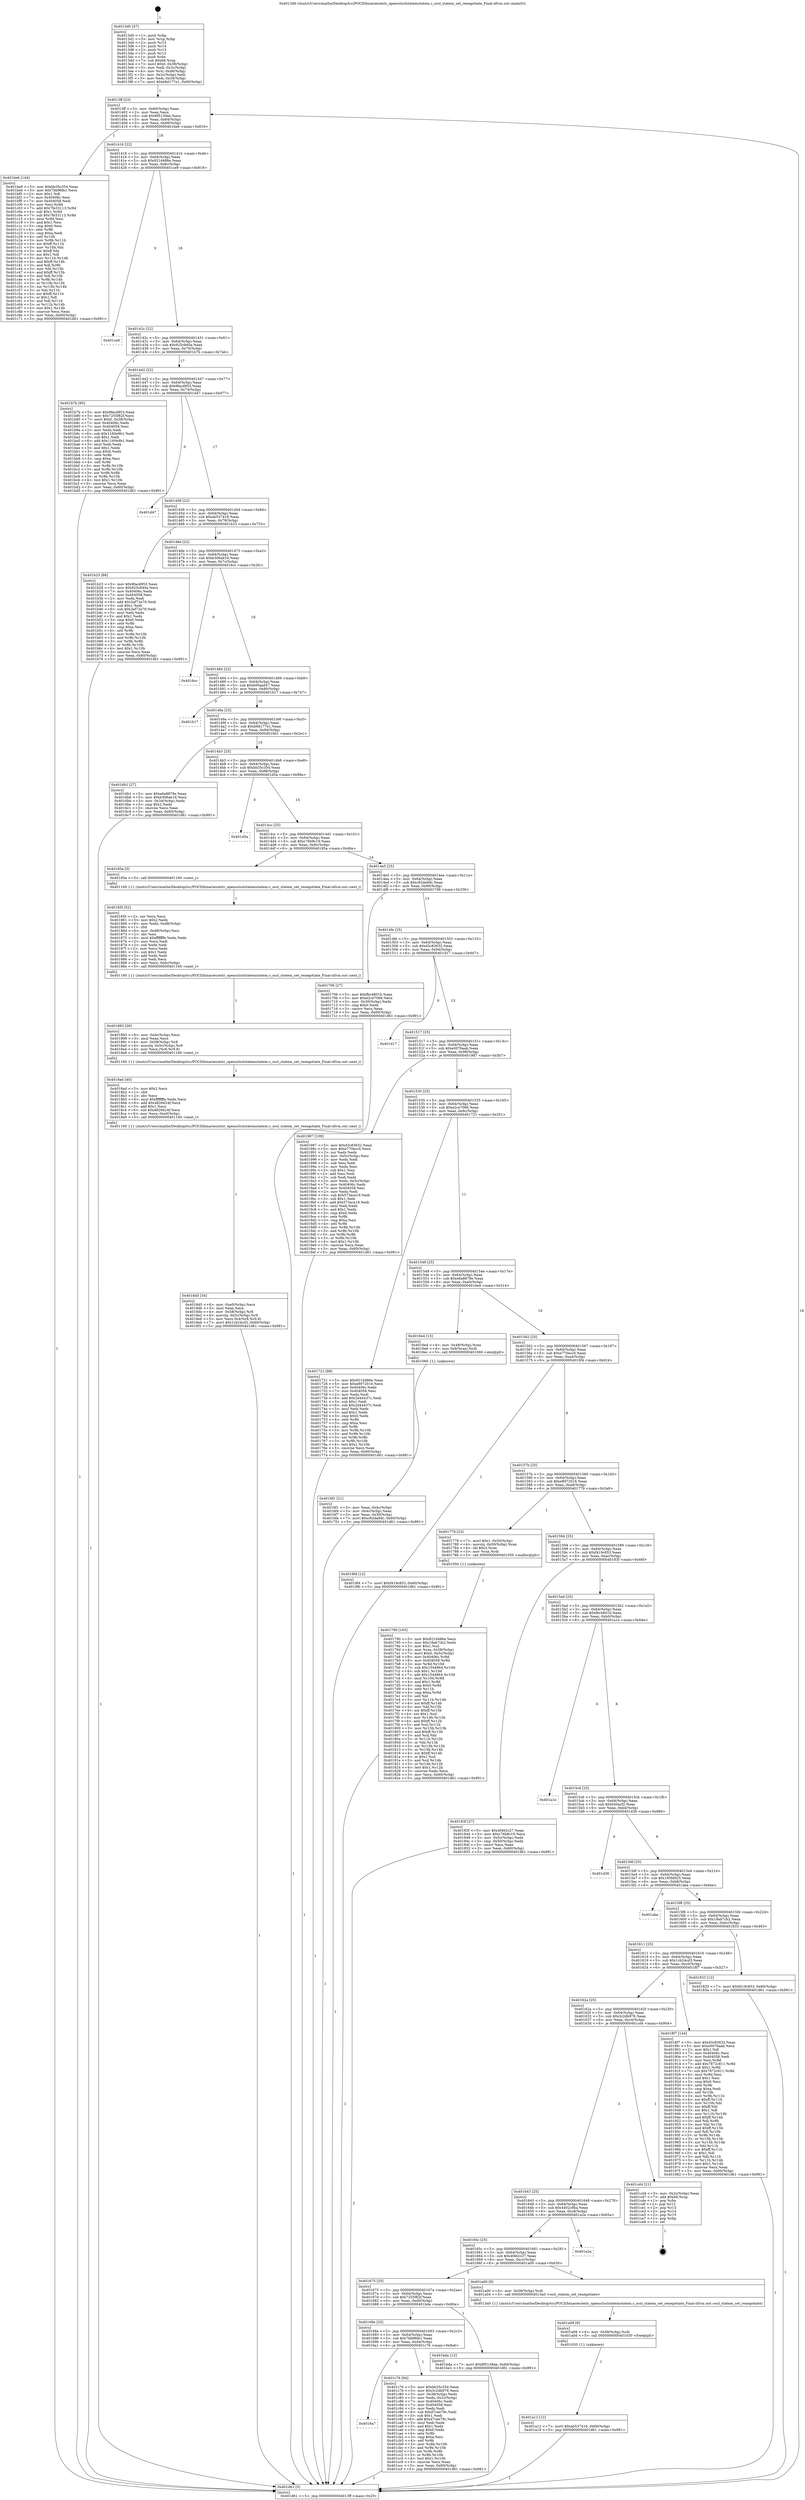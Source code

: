 digraph "0x4013d0" {
  label = "0x4013d0 (/mnt/c/Users/mathe/Desktop/tcc/POCII/binaries/extr_opensslsslstatemstatem.c_ossl_statem_set_renegotiate_Final-ollvm.out::main(0))"
  labelloc = "t"
  node[shape=record]

  Entry [label="",width=0.3,height=0.3,shape=circle,fillcolor=black,style=filled]
  "0x4013ff" [label="{
     0x4013ff [23]\l
     | [instrs]\l
     &nbsp;&nbsp;0x4013ff \<+3\>: mov -0x60(%rbp),%eax\l
     &nbsp;&nbsp;0x401402 \<+2\>: mov %eax,%ecx\l
     &nbsp;&nbsp;0x401404 \<+6\>: sub $0x8f5139ab,%ecx\l
     &nbsp;&nbsp;0x40140a \<+3\>: mov %eax,-0x64(%rbp)\l
     &nbsp;&nbsp;0x40140d \<+3\>: mov %ecx,-0x68(%rbp)\l
     &nbsp;&nbsp;0x401410 \<+6\>: je 0000000000401be6 \<main+0x816\>\l
  }"]
  "0x401be6" [label="{
     0x401be6 [144]\l
     | [instrs]\l
     &nbsp;&nbsp;0x401be6 \<+5\>: mov $0xbb35c354,%eax\l
     &nbsp;&nbsp;0x401beb \<+5\>: mov $0x7bb96fe1,%ecx\l
     &nbsp;&nbsp;0x401bf0 \<+2\>: mov $0x1,%dl\l
     &nbsp;&nbsp;0x401bf2 \<+7\>: mov 0x40406c,%esi\l
     &nbsp;&nbsp;0x401bf9 \<+7\>: mov 0x404058,%edi\l
     &nbsp;&nbsp;0x401c00 \<+3\>: mov %esi,%r8d\l
     &nbsp;&nbsp;0x401c03 \<+7\>: add $0x7fe33113,%r8d\l
     &nbsp;&nbsp;0x401c0a \<+4\>: sub $0x1,%r8d\l
     &nbsp;&nbsp;0x401c0e \<+7\>: sub $0x7fe33113,%r8d\l
     &nbsp;&nbsp;0x401c15 \<+4\>: imul %r8d,%esi\l
     &nbsp;&nbsp;0x401c19 \<+3\>: and $0x1,%esi\l
     &nbsp;&nbsp;0x401c1c \<+3\>: cmp $0x0,%esi\l
     &nbsp;&nbsp;0x401c1f \<+4\>: sete %r9b\l
     &nbsp;&nbsp;0x401c23 \<+3\>: cmp $0xa,%edi\l
     &nbsp;&nbsp;0x401c26 \<+4\>: setl %r10b\l
     &nbsp;&nbsp;0x401c2a \<+3\>: mov %r9b,%r11b\l
     &nbsp;&nbsp;0x401c2d \<+4\>: xor $0xff,%r11b\l
     &nbsp;&nbsp;0x401c31 \<+3\>: mov %r10b,%bl\l
     &nbsp;&nbsp;0x401c34 \<+3\>: xor $0xff,%bl\l
     &nbsp;&nbsp;0x401c37 \<+3\>: xor $0x1,%dl\l
     &nbsp;&nbsp;0x401c3a \<+3\>: mov %r11b,%r14b\l
     &nbsp;&nbsp;0x401c3d \<+4\>: and $0xff,%r14b\l
     &nbsp;&nbsp;0x401c41 \<+3\>: and %dl,%r9b\l
     &nbsp;&nbsp;0x401c44 \<+3\>: mov %bl,%r15b\l
     &nbsp;&nbsp;0x401c47 \<+4\>: and $0xff,%r15b\l
     &nbsp;&nbsp;0x401c4b \<+3\>: and %dl,%r10b\l
     &nbsp;&nbsp;0x401c4e \<+3\>: or %r9b,%r14b\l
     &nbsp;&nbsp;0x401c51 \<+3\>: or %r10b,%r15b\l
     &nbsp;&nbsp;0x401c54 \<+3\>: xor %r15b,%r14b\l
     &nbsp;&nbsp;0x401c57 \<+3\>: or %bl,%r11b\l
     &nbsp;&nbsp;0x401c5a \<+4\>: xor $0xff,%r11b\l
     &nbsp;&nbsp;0x401c5e \<+3\>: or $0x1,%dl\l
     &nbsp;&nbsp;0x401c61 \<+3\>: and %dl,%r11b\l
     &nbsp;&nbsp;0x401c64 \<+3\>: or %r11b,%r14b\l
     &nbsp;&nbsp;0x401c67 \<+4\>: test $0x1,%r14b\l
     &nbsp;&nbsp;0x401c6b \<+3\>: cmovne %ecx,%eax\l
     &nbsp;&nbsp;0x401c6e \<+3\>: mov %eax,-0x60(%rbp)\l
     &nbsp;&nbsp;0x401c71 \<+5\>: jmp 0000000000401d61 \<main+0x991\>\l
  }"]
  "0x401416" [label="{
     0x401416 [22]\l
     | [instrs]\l
     &nbsp;&nbsp;0x401416 \<+5\>: jmp 000000000040141b \<main+0x4b\>\l
     &nbsp;&nbsp;0x40141b \<+3\>: mov -0x64(%rbp),%eax\l
     &nbsp;&nbsp;0x40141e \<+5\>: sub $0x921d486e,%eax\l
     &nbsp;&nbsp;0x401423 \<+3\>: mov %eax,-0x6c(%rbp)\l
     &nbsp;&nbsp;0x401426 \<+6\>: je 0000000000401ce9 \<main+0x919\>\l
  }"]
  Exit [label="",width=0.3,height=0.3,shape=circle,fillcolor=black,style=filled,peripheries=2]
  "0x401ce9" [label="{
     0x401ce9\l
  }", style=dashed]
  "0x40142c" [label="{
     0x40142c [22]\l
     | [instrs]\l
     &nbsp;&nbsp;0x40142c \<+5\>: jmp 0000000000401431 \<main+0x61\>\l
     &nbsp;&nbsp;0x401431 \<+3\>: mov -0x64(%rbp),%eax\l
     &nbsp;&nbsp;0x401434 \<+5\>: sub $0x925c940a,%eax\l
     &nbsp;&nbsp;0x401439 \<+3\>: mov %eax,-0x70(%rbp)\l
     &nbsp;&nbsp;0x40143c \<+6\>: je 0000000000401b7b \<main+0x7ab\>\l
  }"]
  "0x4016a7" [label="{
     0x4016a7\l
  }", style=dashed]
  "0x401b7b" [label="{
     0x401b7b [95]\l
     | [instrs]\l
     &nbsp;&nbsp;0x401b7b \<+5\>: mov $0x9facd953,%eax\l
     &nbsp;&nbsp;0x401b80 \<+5\>: mov $0x7255f82f,%ecx\l
     &nbsp;&nbsp;0x401b85 \<+7\>: movl $0x0,-0x38(%rbp)\l
     &nbsp;&nbsp;0x401b8c \<+7\>: mov 0x40406c,%edx\l
     &nbsp;&nbsp;0x401b93 \<+7\>: mov 0x404058,%esi\l
     &nbsp;&nbsp;0x401b9a \<+2\>: mov %edx,%edi\l
     &nbsp;&nbsp;0x401b9c \<+6\>: sub $0x1160e9b1,%edi\l
     &nbsp;&nbsp;0x401ba2 \<+3\>: sub $0x1,%edi\l
     &nbsp;&nbsp;0x401ba5 \<+6\>: add $0x1160e9b1,%edi\l
     &nbsp;&nbsp;0x401bab \<+3\>: imul %edi,%edx\l
     &nbsp;&nbsp;0x401bae \<+3\>: and $0x1,%edx\l
     &nbsp;&nbsp;0x401bb1 \<+3\>: cmp $0x0,%edx\l
     &nbsp;&nbsp;0x401bb4 \<+4\>: sete %r8b\l
     &nbsp;&nbsp;0x401bb8 \<+3\>: cmp $0xa,%esi\l
     &nbsp;&nbsp;0x401bbb \<+4\>: setl %r9b\l
     &nbsp;&nbsp;0x401bbf \<+3\>: mov %r8b,%r10b\l
     &nbsp;&nbsp;0x401bc2 \<+3\>: and %r9b,%r10b\l
     &nbsp;&nbsp;0x401bc5 \<+3\>: xor %r9b,%r8b\l
     &nbsp;&nbsp;0x401bc8 \<+3\>: or %r8b,%r10b\l
     &nbsp;&nbsp;0x401bcb \<+4\>: test $0x1,%r10b\l
     &nbsp;&nbsp;0x401bcf \<+3\>: cmovne %ecx,%eax\l
     &nbsp;&nbsp;0x401bd2 \<+3\>: mov %eax,-0x60(%rbp)\l
     &nbsp;&nbsp;0x401bd5 \<+5\>: jmp 0000000000401d61 \<main+0x991\>\l
  }"]
  "0x401442" [label="{
     0x401442 [22]\l
     | [instrs]\l
     &nbsp;&nbsp;0x401442 \<+5\>: jmp 0000000000401447 \<main+0x77\>\l
     &nbsp;&nbsp;0x401447 \<+3\>: mov -0x64(%rbp),%eax\l
     &nbsp;&nbsp;0x40144a \<+5\>: sub $0x9facd953,%eax\l
     &nbsp;&nbsp;0x40144f \<+3\>: mov %eax,-0x74(%rbp)\l
     &nbsp;&nbsp;0x401452 \<+6\>: je 0000000000401d47 \<main+0x977\>\l
  }"]
  "0x401c76" [label="{
     0x401c76 [94]\l
     | [instrs]\l
     &nbsp;&nbsp;0x401c76 \<+5\>: mov $0xbb35c354,%eax\l
     &nbsp;&nbsp;0x401c7b \<+5\>: mov $0x3c2db976,%ecx\l
     &nbsp;&nbsp;0x401c80 \<+3\>: mov -0x38(%rbp),%edx\l
     &nbsp;&nbsp;0x401c83 \<+3\>: mov %edx,-0x2c(%rbp)\l
     &nbsp;&nbsp;0x401c86 \<+7\>: mov 0x40406c,%edx\l
     &nbsp;&nbsp;0x401c8d \<+7\>: mov 0x404058,%esi\l
     &nbsp;&nbsp;0x401c94 \<+2\>: mov %edx,%edi\l
     &nbsp;&nbsp;0x401c96 \<+6\>: sub $0xd7cee79c,%edi\l
     &nbsp;&nbsp;0x401c9c \<+3\>: sub $0x1,%edi\l
     &nbsp;&nbsp;0x401c9f \<+6\>: add $0xd7cee79c,%edi\l
     &nbsp;&nbsp;0x401ca5 \<+3\>: imul %edi,%edx\l
     &nbsp;&nbsp;0x401ca8 \<+3\>: and $0x1,%edx\l
     &nbsp;&nbsp;0x401cab \<+3\>: cmp $0x0,%edx\l
     &nbsp;&nbsp;0x401cae \<+4\>: sete %r8b\l
     &nbsp;&nbsp;0x401cb2 \<+3\>: cmp $0xa,%esi\l
     &nbsp;&nbsp;0x401cb5 \<+4\>: setl %r9b\l
     &nbsp;&nbsp;0x401cb9 \<+3\>: mov %r8b,%r10b\l
     &nbsp;&nbsp;0x401cbc \<+3\>: and %r9b,%r10b\l
     &nbsp;&nbsp;0x401cbf \<+3\>: xor %r9b,%r8b\l
     &nbsp;&nbsp;0x401cc2 \<+3\>: or %r8b,%r10b\l
     &nbsp;&nbsp;0x401cc5 \<+4\>: test $0x1,%r10b\l
     &nbsp;&nbsp;0x401cc9 \<+3\>: cmovne %ecx,%eax\l
     &nbsp;&nbsp;0x401ccc \<+3\>: mov %eax,-0x60(%rbp)\l
     &nbsp;&nbsp;0x401ccf \<+5\>: jmp 0000000000401d61 \<main+0x991\>\l
  }"]
  "0x401d47" [label="{
     0x401d47\l
  }", style=dashed]
  "0x401458" [label="{
     0x401458 [22]\l
     | [instrs]\l
     &nbsp;&nbsp;0x401458 \<+5\>: jmp 000000000040145d \<main+0x8d\>\l
     &nbsp;&nbsp;0x40145d \<+3\>: mov -0x64(%rbp),%eax\l
     &nbsp;&nbsp;0x401460 \<+5\>: sub $0xab537416,%eax\l
     &nbsp;&nbsp;0x401465 \<+3\>: mov %eax,-0x78(%rbp)\l
     &nbsp;&nbsp;0x401468 \<+6\>: je 0000000000401b23 \<main+0x753\>\l
  }"]
  "0x40168e" [label="{
     0x40168e [25]\l
     | [instrs]\l
     &nbsp;&nbsp;0x40168e \<+5\>: jmp 0000000000401693 \<main+0x2c3\>\l
     &nbsp;&nbsp;0x401693 \<+3\>: mov -0x64(%rbp),%eax\l
     &nbsp;&nbsp;0x401696 \<+5\>: sub $0x7bb96fe1,%eax\l
     &nbsp;&nbsp;0x40169b \<+6\>: mov %eax,-0xd4(%rbp)\l
     &nbsp;&nbsp;0x4016a1 \<+6\>: je 0000000000401c76 \<main+0x8a6\>\l
  }"]
  "0x401b23" [label="{
     0x401b23 [88]\l
     | [instrs]\l
     &nbsp;&nbsp;0x401b23 \<+5\>: mov $0x9facd953,%eax\l
     &nbsp;&nbsp;0x401b28 \<+5\>: mov $0x925c940a,%ecx\l
     &nbsp;&nbsp;0x401b2d \<+7\>: mov 0x40406c,%edx\l
     &nbsp;&nbsp;0x401b34 \<+7\>: mov 0x404058,%esi\l
     &nbsp;&nbsp;0x401b3b \<+2\>: mov %edx,%edi\l
     &nbsp;&nbsp;0x401b3d \<+6\>: add $0x3af72e79,%edi\l
     &nbsp;&nbsp;0x401b43 \<+3\>: sub $0x1,%edi\l
     &nbsp;&nbsp;0x401b46 \<+6\>: sub $0x3af72e79,%edi\l
     &nbsp;&nbsp;0x401b4c \<+3\>: imul %edi,%edx\l
     &nbsp;&nbsp;0x401b4f \<+3\>: and $0x1,%edx\l
     &nbsp;&nbsp;0x401b52 \<+3\>: cmp $0x0,%edx\l
     &nbsp;&nbsp;0x401b55 \<+4\>: sete %r8b\l
     &nbsp;&nbsp;0x401b59 \<+3\>: cmp $0xa,%esi\l
     &nbsp;&nbsp;0x401b5c \<+4\>: setl %r9b\l
     &nbsp;&nbsp;0x401b60 \<+3\>: mov %r8b,%r10b\l
     &nbsp;&nbsp;0x401b63 \<+3\>: and %r9b,%r10b\l
     &nbsp;&nbsp;0x401b66 \<+3\>: xor %r9b,%r8b\l
     &nbsp;&nbsp;0x401b69 \<+3\>: or %r8b,%r10b\l
     &nbsp;&nbsp;0x401b6c \<+4\>: test $0x1,%r10b\l
     &nbsp;&nbsp;0x401b70 \<+3\>: cmovne %ecx,%eax\l
     &nbsp;&nbsp;0x401b73 \<+3\>: mov %eax,-0x60(%rbp)\l
     &nbsp;&nbsp;0x401b76 \<+5\>: jmp 0000000000401d61 \<main+0x991\>\l
  }"]
  "0x40146e" [label="{
     0x40146e [22]\l
     | [instrs]\l
     &nbsp;&nbsp;0x40146e \<+5\>: jmp 0000000000401473 \<main+0xa3\>\l
     &nbsp;&nbsp;0x401473 \<+3\>: mov -0x64(%rbp),%eax\l
     &nbsp;&nbsp;0x401476 \<+5\>: sub $0xb306ab16,%eax\l
     &nbsp;&nbsp;0x40147b \<+3\>: mov %eax,-0x7c(%rbp)\l
     &nbsp;&nbsp;0x40147e \<+6\>: je 00000000004016cc \<main+0x2fc\>\l
  }"]
  "0x401bda" [label="{
     0x401bda [12]\l
     | [instrs]\l
     &nbsp;&nbsp;0x401bda \<+7\>: movl $0x8f5139ab,-0x60(%rbp)\l
     &nbsp;&nbsp;0x401be1 \<+5\>: jmp 0000000000401d61 \<main+0x991\>\l
  }"]
  "0x4016cc" [label="{
     0x4016cc\l
  }", style=dashed]
  "0x401484" [label="{
     0x401484 [22]\l
     | [instrs]\l
     &nbsp;&nbsp;0x401484 \<+5\>: jmp 0000000000401489 \<main+0xb9\>\l
     &nbsp;&nbsp;0x401489 \<+3\>: mov -0x64(%rbp),%eax\l
     &nbsp;&nbsp;0x40148c \<+5\>: sub $0xb95aad47,%eax\l
     &nbsp;&nbsp;0x401491 \<+3\>: mov %eax,-0x80(%rbp)\l
     &nbsp;&nbsp;0x401494 \<+6\>: je 0000000000401b17 \<main+0x747\>\l
  }"]
  "0x401a12" [label="{
     0x401a12 [12]\l
     | [instrs]\l
     &nbsp;&nbsp;0x401a12 \<+7\>: movl $0xab537416,-0x60(%rbp)\l
     &nbsp;&nbsp;0x401a19 \<+5\>: jmp 0000000000401d61 \<main+0x991\>\l
  }"]
  "0x401b17" [label="{
     0x401b17\l
  }", style=dashed]
  "0x40149a" [label="{
     0x40149a [25]\l
     | [instrs]\l
     &nbsp;&nbsp;0x40149a \<+5\>: jmp 000000000040149f \<main+0xcf\>\l
     &nbsp;&nbsp;0x40149f \<+3\>: mov -0x64(%rbp),%eax\l
     &nbsp;&nbsp;0x4014a2 \<+5\>: sub $0xb9d177e1,%eax\l
     &nbsp;&nbsp;0x4014a7 \<+6\>: mov %eax,-0x84(%rbp)\l
     &nbsp;&nbsp;0x4014ad \<+6\>: je 00000000004016b1 \<main+0x2e1\>\l
  }"]
  "0x401a09" [label="{
     0x401a09 [9]\l
     | [instrs]\l
     &nbsp;&nbsp;0x401a09 \<+4\>: mov -0x58(%rbp),%rdi\l
     &nbsp;&nbsp;0x401a0d \<+5\>: call 0000000000401030 \<free@plt\>\l
     | [calls]\l
     &nbsp;&nbsp;0x401030 \{1\} (unknown)\l
  }"]
  "0x4016b1" [label="{
     0x4016b1 [27]\l
     | [instrs]\l
     &nbsp;&nbsp;0x4016b1 \<+5\>: mov $0xe6a8878e,%eax\l
     &nbsp;&nbsp;0x4016b6 \<+5\>: mov $0xb306ab16,%ecx\l
     &nbsp;&nbsp;0x4016bb \<+3\>: mov -0x34(%rbp),%edx\l
     &nbsp;&nbsp;0x4016be \<+3\>: cmp $0x2,%edx\l
     &nbsp;&nbsp;0x4016c1 \<+3\>: cmovne %ecx,%eax\l
     &nbsp;&nbsp;0x4016c4 \<+3\>: mov %eax,-0x60(%rbp)\l
     &nbsp;&nbsp;0x4016c7 \<+5\>: jmp 0000000000401d61 \<main+0x991\>\l
  }"]
  "0x4014b3" [label="{
     0x4014b3 [25]\l
     | [instrs]\l
     &nbsp;&nbsp;0x4014b3 \<+5\>: jmp 00000000004014b8 \<main+0xe8\>\l
     &nbsp;&nbsp;0x4014b8 \<+3\>: mov -0x64(%rbp),%eax\l
     &nbsp;&nbsp;0x4014bb \<+5\>: sub $0xbb35c354,%eax\l
     &nbsp;&nbsp;0x4014c0 \<+6\>: mov %eax,-0x88(%rbp)\l
     &nbsp;&nbsp;0x4014c6 \<+6\>: je 0000000000401d5a \<main+0x98a\>\l
  }"]
  "0x401d61" [label="{
     0x401d61 [5]\l
     | [instrs]\l
     &nbsp;&nbsp;0x401d61 \<+5\>: jmp 00000000004013ff \<main+0x2f\>\l
  }"]
  "0x4013d0" [label="{
     0x4013d0 [47]\l
     | [instrs]\l
     &nbsp;&nbsp;0x4013d0 \<+1\>: push %rbp\l
     &nbsp;&nbsp;0x4013d1 \<+3\>: mov %rsp,%rbp\l
     &nbsp;&nbsp;0x4013d4 \<+2\>: push %r15\l
     &nbsp;&nbsp;0x4013d6 \<+2\>: push %r14\l
     &nbsp;&nbsp;0x4013d8 \<+2\>: push %r13\l
     &nbsp;&nbsp;0x4013da \<+2\>: push %r12\l
     &nbsp;&nbsp;0x4013dc \<+1\>: push %rbx\l
     &nbsp;&nbsp;0x4013dd \<+7\>: sub $0xb8,%rsp\l
     &nbsp;&nbsp;0x4013e4 \<+7\>: movl $0x0,-0x38(%rbp)\l
     &nbsp;&nbsp;0x4013eb \<+3\>: mov %edi,-0x3c(%rbp)\l
     &nbsp;&nbsp;0x4013ee \<+4\>: mov %rsi,-0x48(%rbp)\l
     &nbsp;&nbsp;0x4013f2 \<+3\>: mov -0x3c(%rbp),%edi\l
     &nbsp;&nbsp;0x4013f5 \<+3\>: mov %edi,-0x34(%rbp)\l
     &nbsp;&nbsp;0x4013f8 \<+7\>: movl $0xb9d177e1,-0x60(%rbp)\l
  }"]
  "0x401675" [label="{
     0x401675 [25]\l
     | [instrs]\l
     &nbsp;&nbsp;0x401675 \<+5\>: jmp 000000000040167a \<main+0x2aa\>\l
     &nbsp;&nbsp;0x40167a \<+3\>: mov -0x64(%rbp),%eax\l
     &nbsp;&nbsp;0x40167d \<+5\>: sub $0x7255f82f,%eax\l
     &nbsp;&nbsp;0x401682 \<+6\>: mov %eax,-0xd0(%rbp)\l
     &nbsp;&nbsp;0x401688 \<+6\>: je 0000000000401bda \<main+0x80a\>\l
  }"]
  "0x401d5a" [label="{
     0x401d5a\l
  }", style=dashed]
  "0x4014cc" [label="{
     0x4014cc [25]\l
     | [instrs]\l
     &nbsp;&nbsp;0x4014cc \<+5\>: jmp 00000000004014d1 \<main+0x101\>\l
     &nbsp;&nbsp;0x4014d1 \<+3\>: mov -0x64(%rbp),%eax\l
     &nbsp;&nbsp;0x4014d4 \<+5\>: sub $0xc76b9c19,%eax\l
     &nbsp;&nbsp;0x4014d9 \<+6\>: mov %eax,-0x8c(%rbp)\l
     &nbsp;&nbsp;0x4014df \<+6\>: je 000000000040185a \<main+0x48a\>\l
  }"]
  "0x401a00" [label="{
     0x401a00 [9]\l
     | [instrs]\l
     &nbsp;&nbsp;0x401a00 \<+4\>: mov -0x58(%rbp),%rdi\l
     &nbsp;&nbsp;0x401a04 \<+5\>: call 00000000004013a0 \<ossl_statem_set_renegotiate\>\l
     | [calls]\l
     &nbsp;&nbsp;0x4013a0 \{1\} (/mnt/c/Users/mathe/Desktop/tcc/POCII/binaries/extr_opensslsslstatemstatem.c_ossl_statem_set_renegotiate_Final-ollvm.out::ossl_statem_set_renegotiate)\l
  }"]
  "0x40185a" [label="{
     0x40185a [5]\l
     | [instrs]\l
     &nbsp;&nbsp;0x40185a \<+5\>: call 0000000000401160 \<next_i\>\l
     | [calls]\l
     &nbsp;&nbsp;0x401160 \{1\} (/mnt/c/Users/mathe/Desktop/tcc/POCII/binaries/extr_opensslsslstatemstatem.c_ossl_statem_set_renegotiate_Final-ollvm.out::next_i)\l
  }"]
  "0x4014e5" [label="{
     0x4014e5 [25]\l
     | [instrs]\l
     &nbsp;&nbsp;0x4014e5 \<+5\>: jmp 00000000004014ea \<main+0x11a\>\l
     &nbsp;&nbsp;0x4014ea \<+3\>: mov -0x64(%rbp),%eax\l
     &nbsp;&nbsp;0x4014ed \<+5\>: sub $0xc92da9dc,%eax\l
     &nbsp;&nbsp;0x4014f2 \<+6\>: mov %eax,-0x90(%rbp)\l
     &nbsp;&nbsp;0x4014f8 \<+6\>: je 0000000000401706 \<main+0x336\>\l
  }"]
  "0x40165c" [label="{
     0x40165c [25]\l
     | [instrs]\l
     &nbsp;&nbsp;0x40165c \<+5\>: jmp 0000000000401661 \<main+0x291\>\l
     &nbsp;&nbsp;0x401661 \<+3\>: mov -0x64(%rbp),%eax\l
     &nbsp;&nbsp;0x401664 \<+5\>: sub $0x4f462c27,%eax\l
     &nbsp;&nbsp;0x401669 \<+6\>: mov %eax,-0xcc(%rbp)\l
     &nbsp;&nbsp;0x40166f \<+6\>: je 0000000000401a00 \<main+0x630\>\l
  }"]
  "0x401706" [label="{
     0x401706 [27]\l
     | [instrs]\l
     &nbsp;&nbsp;0x401706 \<+5\>: mov $0xfbc4801b,%eax\l
     &nbsp;&nbsp;0x40170b \<+5\>: mov $0xe2ce7066,%ecx\l
     &nbsp;&nbsp;0x401710 \<+3\>: mov -0x30(%rbp),%edx\l
     &nbsp;&nbsp;0x401713 \<+3\>: cmp $0x0,%edx\l
     &nbsp;&nbsp;0x401716 \<+3\>: cmove %ecx,%eax\l
     &nbsp;&nbsp;0x401719 \<+3\>: mov %eax,-0x60(%rbp)\l
     &nbsp;&nbsp;0x40171c \<+5\>: jmp 0000000000401d61 \<main+0x991\>\l
  }"]
  "0x4014fe" [label="{
     0x4014fe [25]\l
     | [instrs]\l
     &nbsp;&nbsp;0x4014fe \<+5\>: jmp 0000000000401503 \<main+0x133\>\l
     &nbsp;&nbsp;0x401503 \<+3\>: mov -0x64(%rbp),%eax\l
     &nbsp;&nbsp;0x401506 \<+5\>: sub $0xd3c83632,%eax\l
     &nbsp;&nbsp;0x40150b \<+6\>: mov %eax,-0x94(%rbp)\l
     &nbsp;&nbsp;0x401511 \<+6\>: je 0000000000401d17 \<main+0x947\>\l
  }"]
  "0x401a2a" [label="{
     0x401a2a\l
  }", style=dashed]
  "0x401d17" [label="{
     0x401d17\l
  }", style=dashed]
  "0x401517" [label="{
     0x401517 [25]\l
     | [instrs]\l
     &nbsp;&nbsp;0x401517 \<+5\>: jmp 000000000040151c \<main+0x14c\>\l
     &nbsp;&nbsp;0x40151c \<+3\>: mov -0x64(%rbp),%eax\l
     &nbsp;&nbsp;0x40151f \<+5\>: sub $0xe0076aab,%eax\l
     &nbsp;&nbsp;0x401524 \<+6\>: mov %eax,-0x98(%rbp)\l
     &nbsp;&nbsp;0x40152a \<+6\>: je 0000000000401987 \<main+0x5b7\>\l
  }"]
  "0x401643" [label="{
     0x401643 [25]\l
     | [instrs]\l
     &nbsp;&nbsp;0x401643 \<+5\>: jmp 0000000000401648 \<main+0x278\>\l
     &nbsp;&nbsp;0x401648 \<+3\>: mov -0x64(%rbp),%eax\l
     &nbsp;&nbsp;0x40164b \<+5\>: sub $0x4402c9ba,%eax\l
     &nbsp;&nbsp;0x401650 \<+6\>: mov %eax,-0xc8(%rbp)\l
     &nbsp;&nbsp;0x401656 \<+6\>: je 0000000000401a2a \<main+0x65a\>\l
  }"]
  "0x401987" [label="{
     0x401987 [109]\l
     | [instrs]\l
     &nbsp;&nbsp;0x401987 \<+5\>: mov $0xd3c83632,%eax\l
     &nbsp;&nbsp;0x40198c \<+5\>: mov $0xe770ecc0,%ecx\l
     &nbsp;&nbsp;0x401991 \<+2\>: xor %edx,%edx\l
     &nbsp;&nbsp;0x401993 \<+3\>: mov -0x5c(%rbp),%esi\l
     &nbsp;&nbsp;0x401996 \<+2\>: mov %edx,%edi\l
     &nbsp;&nbsp;0x401998 \<+2\>: sub %esi,%edi\l
     &nbsp;&nbsp;0x40199a \<+2\>: mov %edx,%esi\l
     &nbsp;&nbsp;0x40199c \<+3\>: sub $0x1,%esi\l
     &nbsp;&nbsp;0x40199f \<+2\>: add %esi,%edi\l
     &nbsp;&nbsp;0x4019a1 \<+2\>: sub %edi,%edx\l
     &nbsp;&nbsp;0x4019a3 \<+3\>: mov %edx,-0x5c(%rbp)\l
     &nbsp;&nbsp;0x4019a6 \<+7\>: mov 0x40406c,%edx\l
     &nbsp;&nbsp;0x4019ad \<+7\>: mov 0x404058,%esi\l
     &nbsp;&nbsp;0x4019b4 \<+2\>: mov %edx,%edi\l
     &nbsp;&nbsp;0x4019b6 \<+6\>: sub $0x573ace19,%edi\l
     &nbsp;&nbsp;0x4019bc \<+3\>: sub $0x1,%edi\l
     &nbsp;&nbsp;0x4019bf \<+6\>: add $0x573ace19,%edi\l
     &nbsp;&nbsp;0x4019c5 \<+3\>: imul %edi,%edx\l
     &nbsp;&nbsp;0x4019c8 \<+3\>: and $0x1,%edx\l
     &nbsp;&nbsp;0x4019cb \<+3\>: cmp $0x0,%edx\l
     &nbsp;&nbsp;0x4019ce \<+4\>: sete %r8b\l
     &nbsp;&nbsp;0x4019d2 \<+3\>: cmp $0xa,%esi\l
     &nbsp;&nbsp;0x4019d5 \<+4\>: setl %r9b\l
     &nbsp;&nbsp;0x4019d9 \<+3\>: mov %r8b,%r10b\l
     &nbsp;&nbsp;0x4019dc \<+3\>: and %r9b,%r10b\l
     &nbsp;&nbsp;0x4019df \<+3\>: xor %r9b,%r8b\l
     &nbsp;&nbsp;0x4019e2 \<+3\>: or %r8b,%r10b\l
     &nbsp;&nbsp;0x4019e5 \<+4\>: test $0x1,%r10b\l
     &nbsp;&nbsp;0x4019e9 \<+3\>: cmovne %ecx,%eax\l
     &nbsp;&nbsp;0x4019ec \<+3\>: mov %eax,-0x60(%rbp)\l
     &nbsp;&nbsp;0x4019ef \<+5\>: jmp 0000000000401d61 \<main+0x991\>\l
  }"]
  "0x401530" [label="{
     0x401530 [25]\l
     | [instrs]\l
     &nbsp;&nbsp;0x401530 \<+5\>: jmp 0000000000401535 \<main+0x165\>\l
     &nbsp;&nbsp;0x401535 \<+3\>: mov -0x64(%rbp),%eax\l
     &nbsp;&nbsp;0x401538 \<+5\>: sub $0xe2ce7066,%eax\l
     &nbsp;&nbsp;0x40153d \<+6\>: mov %eax,-0x9c(%rbp)\l
     &nbsp;&nbsp;0x401543 \<+6\>: je 0000000000401721 \<main+0x351\>\l
  }"]
  "0x401cd4" [label="{
     0x401cd4 [21]\l
     | [instrs]\l
     &nbsp;&nbsp;0x401cd4 \<+3\>: mov -0x2c(%rbp),%eax\l
     &nbsp;&nbsp;0x401cd7 \<+7\>: add $0xb8,%rsp\l
     &nbsp;&nbsp;0x401cde \<+1\>: pop %rbx\l
     &nbsp;&nbsp;0x401cdf \<+2\>: pop %r12\l
     &nbsp;&nbsp;0x401ce1 \<+2\>: pop %r13\l
     &nbsp;&nbsp;0x401ce3 \<+2\>: pop %r14\l
     &nbsp;&nbsp;0x401ce5 \<+2\>: pop %r15\l
     &nbsp;&nbsp;0x401ce7 \<+1\>: pop %rbp\l
     &nbsp;&nbsp;0x401ce8 \<+1\>: ret\l
  }"]
  "0x401721" [label="{
     0x401721 [88]\l
     | [instrs]\l
     &nbsp;&nbsp;0x401721 \<+5\>: mov $0x921d486e,%eax\l
     &nbsp;&nbsp;0x401726 \<+5\>: mov $0xe8972016,%ecx\l
     &nbsp;&nbsp;0x40172b \<+7\>: mov 0x40406c,%edx\l
     &nbsp;&nbsp;0x401732 \<+7\>: mov 0x404058,%esi\l
     &nbsp;&nbsp;0x401739 \<+2\>: mov %edx,%edi\l
     &nbsp;&nbsp;0x40173b \<+6\>: add $0x2d44437c,%edi\l
     &nbsp;&nbsp;0x401741 \<+3\>: sub $0x1,%edi\l
     &nbsp;&nbsp;0x401744 \<+6\>: sub $0x2d44437c,%edi\l
     &nbsp;&nbsp;0x40174a \<+3\>: imul %edi,%edx\l
     &nbsp;&nbsp;0x40174d \<+3\>: and $0x1,%edx\l
     &nbsp;&nbsp;0x401750 \<+3\>: cmp $0x0,%edx\l
     &nbsp;&nbsp;0x401753 \<+4\>: sete %r8b\l
     &nbsp;&nbsp;0x401757 \<+3\>: cmp $0xa,%esi\l
     &nbsp;&nbsp;0x40175a \<+4\>: setl %r9b\l
     &nbsp;&nbsp;0x40175e \<+3\>: mov %r8b,%r10b\l
     &nbsp;&nbsp;0x401761 \<+3\>: and %r9b,%r10b\l
     &nbsp;&nbsp;0x401764 \<+3\>: xor %r9b,%r8b\l
     &nbsp;&nbsp;0x401767 \<+3\>: or %r8b,%r10b\l
     &nbsp;&nbsp;0x40176a \<+4\>: test $0x1,%r10b\l
     &nbsp;&nbsp;0x40176e \<+3\>: cmovne %ecx,%eax\l
     &nbsp;&nbsp;0x401771 \<+3\>: mov %eax,-0x60(%rbp)\l
     &nbsp;&nbsp;0x401774 \<+5\>: jmp 0000000000401d61 \<main+0x991\>\l
  }"]
  "0x401549" [label="{
     0x401549 [25]\l
     | [instrs]\l
     &nbsp;&nbsp;0x401549 \<+5\>: jmp 000000000040154e \<main+0x17e\>\l
     &nbsp;&nbsp;0x40154e \<+3\>: mov -0x64(%rbp),%eax\l
     &nbsp;&nbsp;0x401551 \<+5\>: sub $0xe6a8878e,%eax\l
     &nbsp;&nbsp;0x401556 \<+6\>: mov %eax,-0xa0(%rbp)\l
     &nbsp;&nbsp;0x40155c \<+6\>: je 00000000004016e4 \<main+0x314\>\l
  }"]
  "0x40162a" [label="{
     0x40162a [25]\l
     | [instrs]\l
     &nbsp;&nbsp;0x40162a \<+5\>: jmp 000000000040162f \<main+0x25f\>\l
     &nbsp;&nbsp;0x40162f \<+3\>: mov -0x64(%rbp),%eax\l
     &nbsp;&nbsp;0x401632 \<+5\>: sub $0x3c2db976,%eax\l
     &nbsp;&nbsp;0x401637 \<+6\>: mov %eax,-0xc4(%rbp)\l
     &nbsp;&nbsp;0x40163d \<+6\>: je 0000000000401cd4 \<main+0x904\>\l
  }"]
  "0x4016e4" [label="{
     0x4016e4 [13]\l
     | [instrs]\l
     &nbsp;&nbsp;0x4016e4 \<+4\>: mov -0x48(%rbp),%rax\l
     &nbsp;&nbsp;0x4016e8 \<+4\>: mov 0x8(%rax),%rdi\l
     &nbsp;&nbsp;0x4016ec \<+5\>: call 0000000000401060 \<atoi@plt\>\l
     | [calls]\l
     &nbsp;&nbsp;0x401060 \{1\} (unknown)\l
  }"]
  "0x401562" [label="{
     0x401562 [25]\l
     | [instrs]\l
     &nbsp;&nbsp;0x401562 \<+5\>: jmp 0000000000401567 \<main+0x197\>\l
     &nbsp;&nbsp;0x401567 \<+3\>: mov -0x64(%rbp),%eax\l
     &nbsp;&nbsp;0x40156a \<+5\>: sub $0xe770ecc0,%eax\l
     &nbsp;&nbsp;0x40156f \<+6\>: mov %eax,-0xa4(%rbp)\l
     &nbsp;&nbsp;0x401575 \<+6\>: je 00000000004019f4 \<main+0x624\>\l
  }"]
  "0x4016f1" [label="{
     0x4016f1 [21]\l
     | [instrs]\l
     &nbsp;&nbsp;0x4016f1 \<+3\>: mov %eax,-0x4c(%rbp)\l
     &nbsp;&nbsp;0x4016f4 \<+3\>: mov -0x4c(%rbp),%eax\l
     &nbsp;&nbsp;0x4016f7 \<+3\>: mov %eax,-0x30(%rbp)\l
     &nbsp;&nbsp;0x4016fa \<+7\>: movl $0xc92da9dc,-0x60(%rbp)\l
     &nbsp;&nbsp;0x401701 \<+5\>: jmp 0000000000401d61 \<main+0x991\>\l
  }"]
  "0x4018f7" [label="{
     0x4018f7 [144]\l
     | [instrs]\l
     &nbsp;&nbsp;0x4018f7 \<+5\>: mov $0xd3c83632,%eax\l
     &nbsp;&nbsp;0x4018fc \<+5\>: mov $0xe0076aab,%ecx\l
     &nbsp;&nbsp;0x401901 \<+2\>: mov $0x1,%dl\l
     &nbsp;&nbsp;0x401903 \<+7\>: mov 0x40406c,%esi\l
     &nbsp;&nbsp;0x40190a \<+7\>: mov 0x404058,%edi\l
     &nbsp;&nbsp;0x401911 \<+3\>: mov %esi,%r8d\l
     &nbsp;&nbsp;0x401914 \<+7\>: add $0x7872c811,%r8d\l
     &nbsp;&nbsp;0x40191b \<+4\>: sub $0x1,%r8d\l
     &nbsp;&nbsp;0x40191f \<+7\>: sub $0x7872c811,%r8d\l
     &nbsp;&nbsp;0x401926 \<+4\>: imul %r8d,%esi\l
     &nbsp;&nbsp;0x40192a \<+3\>: and $0x1,%esi\l
     &nbsp;&nbsp;0x40192d \<+3\>: cmp $0x0,%esi\l
     &nbsp;&nbsp;0x401930 \<+4\>: sete %r9b\l
     &nbsp;&nbsp;0x401934 \<+3\>: cmp $0xa,%edi\l
     &nbsp;&nbsp;0x401937 \<+4\>: setl %r10b\l
     &nbsp;&nbsp;0x40193b \<+3\>: mov %r9b,%r11b\l
     &nbsp;&nbsp;0x40193e \<+4\>: xor $0xff,%r11b\l
     &nbsp;&nbsp;0x401942 \<+3\>: mov %r10b,%bl\l
     &nbsp;&nbsp;0x401945 \<+3\>: xor $0xff,%bl\l
     &nbsp;&nbsp;0x401948 \<+3\>: xor $0x1,%dl\l
     &nbsp;&nbsp;0x40194b \<+3\>: mov %r11b,%r14b\l
     &nbsp;&nbsp;0x40194e \<+4\>: and $0xff,%r14b\l
     &nbsp;&nbsp;0x401952 \<+3\>: and %dl,%r9b\l
     &nbsp;&nbsp;0x401955 \<+3\>: mov %bl,%r15b\l
     &nbsp;&nbsp;0x401958 \<+4\>: and $0xff,%r15b\l
     &nbsp;&nbsp;0x40195c \<+3\>: and %dl,%r10b\l
     &nbsp;&nbsp;0x40195f \<+3\>: or %r9b,%r14b\l
     &nbsp;&nbsp;0x401962 \<+3\>: or %r10b,%r15b\l
     &nbsp;&nbsp;0x401965 \<+3\>: xor %r15b,%r14b\l
     &nbsp;&nbsp;0x401968 \<+3\>: or %bl,%r11b\l
     &nbsp;&nbsp;0x40196b \<+4\>: xor $0xff,%r11b\l
     &nbsp;&nbsp;0x40196f \<+3\>: or $0x1,%dl\l
     &nbsp;&nbsp;0x401972 \<+3\>: and %dl,%r11b\l
     &nbsp;&nbsp;0x401975 \<+3\>: or %r11b,%r14b\l
     &nbsp;&nbsp;0x401978 \<+4\>: test $0x1,%r14b\l
     &nbsp;&nbsp;0x40197c \<+3\>: cmovne %ecx,%eax\l
     &nbsp;&nbsp;0x40197f \<+3\>: mov %eax,-0x60(%rbp)\l
     &nbsp;&nbsp;0x401982 \<+5\>: jmp 0000000000401d61 \<main+0x991\>\l
  }"]
  "0x4019f4" [label="{
     0x4019f4 [12]\l
     | [instrs]\l
     &nbsp;&nbsp;0x4019f4 \<+7\>: movl $0xf419c853,-0x60(%rbp)\l
     &nbsp;&nbsp;0x4019fb \<+5\>: jmp 0000000000401d61 \<main+0x991\>\l
  }"]
  "0x40157b" [label="{
     0x40157b [25]\l
     | [instrs]\l
     &nbsp;&nbsp;0x40157b \<+5\>: jmp 0000000000401580 \<main+0x1b0\>\l
     &nbsp;&nbsp;0x401580 \<+3\>: mov -0x64(%rbp),%eax\l
     &nbsp;&nbsp;0x401583 \<+5\>: sub $0xe8972016,%eax\l
     &nbsp;&nbsp;0x401588 \<+6\>: mov %eax,-0xa8(%rbp)\l
     &nbsp;&nbsp;0x40158e \<+6\>: je 0000000000401779 \<main+0x3a9\>\l
  }"]
  "0x4018d5" [label="{
     0x4018d5 [34]\l
     | [instrs]\l
     &nbsp;&nbsp;0x4018d5 \<+6\>: mov -0xe0(%rbp),%ecx\l
     &nbsp;&nbsp;0x4018db \<+3\>: imul %eax,%ecx\l
     &nbsp;&nbsp;0x4018de \<+4\>: mov -0x58(%rbp),%r8\l
     &nbsp;&nbsp;0x4018e2 \<+4\>: movslq -0x5c(%rbp),%r9\l
     &nbsp;&nbsp;0x4018e6 \<+5\>: mov %ecx,0x4(%r8,%r9,8)\l
     &nbsp;&nbsp;0x4018eb \<+7\>: movl $0x1cb24cd3,-0x60(%rbp)\l
     &nbsp;&nbsp;0x4018f2 \<+5\>: jmp 0000000000401d61 \<main+0x991\>\l
  }"]
  "0x401779" [label="{
     0x401779 [23]\l
     | [instrs]\l
     &nbsp;&nbsp;0x401779 \<+7\>: movl $0x1,-0x50(%rbp)\l
     &nbsp;&nbsp;0x401780 \<+4\>: movslq -0x50(%rbp),%rax\l
     &nbsp;&nbsp;0x401784 \<+4\>: shl $0x3,%rax\l
     &nbsp;&nbsp;0x401788 \<+3\>: mov %rax,%rdi\l
     &nbsp;&nbsp;0x40178b \<+5\>: call 0000000000401050 \<malloc@plt\>\l
     | [calls]\l
     &nbsp;&nbsp;0x401050 \{1\} (unknown)\l
  }"]
  "0x401594" [label="{
     0x401594 [25]\l
     | [instrs]\l
     &nbsp;&nbsp;0x401594 \<+5\>: jmp 0000000000401599 \<main+0x1c9\>\l
     &nbsp;&nbsp;0x401599 \<+3\>: mov -0x64(%rbp),%eax\l
     &nbsp;&nbsp;0x40159c \<+5\>: sub $0xf419c853,%eax\l
     &nbsp;&nbsp;0x4015a1 \<+6\>: mov %eax,-0xac(%rbp)\l
     &nbsp;&nbsp;0x4015a7 \<+6\>: je 000000000040183f \<main+0x46f\>\l
  }"]
  "0x401790" [label="{
     0x401790 [163]\l
     | [instrs]\l
     &nbsp;&nbsp;0x401790 \<+5\>: mov $0x921d486e,%ecx\l
     &nbsp;&nbsp;0x401795 \<+5\>: mov $0x18ab7cb2,%edx\l
     &nbsp;&nbsp;0x40179a \<+3\>: mov $0x1,%sil\l
     &nbsp;&nbsp;0x40179d \<+4\>: mov %rax,-0x58(%rbp)\l
     &nbsp;&nbsp;0x4017a1 \<+7\>: movl $0x0,-0x5c(%rbp)\l
     &nbsp;&nbsp;0x4017a8 \<+8\>: mov 0x40406c,%r8d\l
     &nbsp;&nbsp;0x4017b0 \<+8\>: mov 0x404058,%r9d\l
     &nbsp;&nbsp;0x4017b8 \<+3\>: mov %r8d,%r10d\l
     &nbsp;&nbsp;0x4017bb \<+7\>: sub $0x1544864,%r10d\l
     &nbsp;&nbsp;0x4017c2 \<+4\>: sub $0x1,%r10d\l
     &nbsp;&nbsp;0x4017c6 \<+7\>: add $0x1544864,%r10d\l
     &nbsp;&nbsp;0x4017cd \<+4\>: imul %r10d,%r8d\l
     &nbsp;&nbsp;0x4017d1 \<+4\>: and $0x1,%r8d\l
     &nbsp;&nbsp;0x4017d5 \<+4\>: cmp $0x0,%r8d\l
     &nbsp;&nbsp;0x4017d9 \<+4\>: sete %r11b\l
     &nbsp;&nbsp;0x4017dd \<+4\>: cmp $0xa,%r9d\l
     &nbsp;&nbsp;0x4017e1 \<+3\>: setl %bl\l
     &nbsp;&nbsp;0x4017e4 \<+3\>: mov %r11b,%r14b\l
     &nbsp;&nbsp;0x4017e7 \<+4\>: xor $0xff,%r14b\l
     &nbsp;&nbsp;0x4017eb \<+3\>: mov %bl,%r15b\l
     &nbsp;&nbsp;0x4017ee \<+4\>: xor $0xff,%r15b\l
     &nbsp;&nbsp;0x4017f2 \<+4\>: xor $0x1,%sil\l
     &nbsp;&nbsp;0x4017f6 \<+3\>: mov %r14b,%r12b\l
     &nbsp;&nbsp;0x4017f9 \<+4\>: and $0xff,%r12b\l
     &nbsp;&nbsp;0x4017fd \<+3\>: and %sil,%r11b\l
     &nbsp;&nbsp;0x401800 \<+3\>: mov %r15b,%r13b\l
     &nbsp;&nbsp;0x401803 \<+4\>: and $0xff,%r13b\l
     &nbsp;&nbsp;0x401807 \<+3\>: and %sil,%bl\l
     &nbsp;&nbsp;0x40180a \<+3\>: or %r11b,%r12b\l
     &nbsp;&nbsp;0x40180d \<+3\>: or %bl,%r13b\l
     &nbsp;&nbsp;0x401810 \<+3\>: xor %r13b,%r12b\l
     &nbsp;&nbsp;0x401813 \<+3\>: or %r15b,%r14b\l
     &nbsp;&nbsp;0x401816 \<+4\>: xor $0xff,%r14b\l
     &nbsp;&nbsp;0x40181a \<+4\>: or $0x1,%sil\l
     &nbsp;&nbsp;0x40181e \<+3\>: and %sil,%r14b\l
     &nbsp;&nbsp;0x401821 \<+3\>: or %r14b,%r12b\l
     &nbsp;&nbsp;0x401824 \<+4\>: test $0x1,%r12b\l
     &nbsp;&nbsp;0x401828 \<+3\>: cmovne %edx,%ecx\l
     &nbsp;&nbsp;0x40182b \<+3\>: mov %ecx,-0x60(%rbp)\l
     &nbsp;&nbsp;0x40182e \<+5\>: jmp 0000000000401d61 \<main+0x991\>\l
  }"]
  "0x4018ad" [label="{
     0x4018ad [40]\l
     | [instrs]\l
     &nbsp;&nbsp;0x4018ad \<+5\>: mov $0x2,%ecx\l
     &nbsp;&nbsp;0x4018b2 \<+1\>: cltd\l
     &nbsp;&nbsp;0x4018b3 \<+2\>: idiv %ecx\l
     &nbsp;&nbsp;0x4018b5 \<+6\>: imul $0xfffffffe,%edx,%ecx\l
     &nbsp;&nbsp;0x4018bb \<+6\>: add $0x4826624f,%ecx\l
     &nbsp;&nbsp;0x4018c1 \<+3\>: add $0x1,%ecx\l
     &nbsp;&nbsp;0x4018c4 \<+6\>: sub $0x4826624f,%ecx\l
     &nbsp;&nbsp;0x4018ca \<+6\>: mov %ecx,-0xe0(%rbp)\l
     &nbsp;&nbsp;0x4018d0 \<+5\>: call 0000000000401160 \<next_i\>\l
     | [calls]\l
     &nbsp;&nbsp;0x401160 \{1\} (/mnt/c/Users/mathe/Desktop/tcc/POCII/binaries/extr_opensslsslstatemstatem.c_ossl_statem_set_renegotiate_Final-ollvm.out::next_i)\l
  }"]
  "0x40183f" [label="{
     0x40183f [27]\l
     | [instrs]\l
     &nbsp;&nbsp;0x40183f \<+5\>: mov $0x4f462c27,%eax\l
     &nbsp;&nbsp;0x401844 \<+5\>: mov $0xc76b9c19,%ecx\l
     &nbsp;&nbsp;0x401849 \<+3\>: mov -0x5c(%rbp),%edx\l
     &nbsp;&nbsp;0x40184c \<+3\>: cmp -0x50(%rbp),%edx\l
     &nbsp;&nbsp;0x40184f \<+3\>: cmovl %ecx,%eax\l
     &nbsp;&nbsp;0x401852 \<+3\>: mov %eax,-0x60(%rbp)\l
     &nbsp;&nbsp;0x401855 \<+5\>: jmp 0000000000401d61 \<main+0x991\>\l
  }"]
  "0x4015ad" [label="{
     0x4015ad [25]\l
     | [instrs]\l
     &nbsp;&nbsp;0x4015ad \<+5\>: jmp 00000000004015b2 \<main+0x1e2\>\l
     &nbsp;&nbsp;0x4015b2 \<+3\>: mov -0x64(%rbp),%eax\l
     &nbsp;&nbsp;0x4015b5 \<+5\>: sub $0xfbc4801b,%eax\l
     &nbsp;&nbsp;0x4015ba \<+6\>: mov %eax,-0xb0(%rbp)\l
     &nbsp;&nbsp;0x4015c0 \<+6\>: je 0000000000401a1e \<main+0x64e\>\l
  }"]
  "0x401893" [label="{
     0x401893 [26]\l
     | [instrs]\l
     &nbsp;&nbsp;0x401893 \<+6\>: mov -0xdc(%rbp),%ecx\l
     &nbsp;&nbsp;0x401899 \<+3\>: imul %eax,%ecx\l
     &nbsp;&nbsp;0x40189c \<+4\>: mov -0x58(%rbp),%r8\l
     &nbsp;&nbsp;0x4018a0 \<+4\>: movslq -0x5c(%rbp),%r9\l
     &nbsp;&nbsp;0x4018a4 \<+4\>: mov %ecx,(%r8,%r9,8)\l
     &nbsp;&nbsp;0x4018a8 \<+5\>: call 0000000000401160 \<next_i\>\l
     | [calls]\l
     &nbsp;&nbsp;0x401160 \{1\} (/mnt/c/Users/mathe/Desktop/tcc/POCII/binaries/extr_opensslsslstatemstatem.c_ossl_statem_set_renegotiate_Final-ollvm.out::next_i)\l
  }"]
  "0x401a1e" [label="{
     0x401a1e\l
  }", style=dashed]
  "0x4015c6" [label="{
     0x4015c6 [25]\l
     | [instrs]\l
     &nbsp;&nbsp;0x4015c6 \<+5\>: jmp 00000000004015cb \<main+0x1fb\>\l
     &nbsp;&nbsp;0x4015cb \<+3\>: mov -0x64(%rbp),%eax\l
     &nbsp;&nbsp;0x4015ce \<+5\>: sub $0x640acf2,%eax\l
     &nbsp;&nbsp;0x4015d3 \<+6\>: mov %eax,-0xb4(%rbp)\l
     &nbsp;&nbsp;0x4015d9 \<+6\>: je 0000000000401d36 \<main+0x966\>\l
  }"]
  "0x40185f" [label="{
     0x40185f [52]\l
     | [instrs]\l
     &nbsp;&nbsp;0x40185f \<+2\>: xor %ecx,%ecx\l
     &nbsp;&nbsp;0x401861 \<+5\>: mov $0x2,%edx\l
     &nbsp;&nbsp;0x401866 \<+6\>: mov %edx,-0xd8(%rbp)\l
     &nbsp;&nbsp;0x40186c \<+1\>: cltd\l
     &nbsp;&nbsp;0x40186d \<+6\>: mov -0xd8(%rbp),%esi\l
     &nbsp;&nbsp;0x401873 \<+2\>: idiv %esi\l
     &nbsp;&nbsp;0x401875 \<+6\>: imul $0xfffffffe,%edx,%edx\l
     &nbsp;&nbsp;0x40187b \<+2\>: mov %ecx,%edi\l
     &nbsp;&nbsp;0x40187d \<+2\>: sub %edx,%edi\l
     &nbsp;&nbsp;0x40187f \<+2\>: mov %ecx,%edx\l
     &nbsp;&nbsp;0x401881 \<+3\>: sub $0x1,%edx\l
     &nbsp;&nbsp;0x401884 \<+2\>: add %edx,%edi\l
     &nbsp;&nbsp;0x401886 \<+2\>: sub %edi,%ecx\l
     &nbsp;&nbsp;0x401888 \<+6\>: mov %ecx,-0xdc(%rbp)\l
     &nbsp;&nbsp;0x40188e \<+5\>: call 0000000000401160 \<next_i\>\l
     | [calls]\l
     &nbsp;&nbsp;0x401160 \{1\} (/mnt/c/Users/mathe/Desktop/tcc/POCII/binaries/extr_opensslsslstatemstatem.c_ossl_statem_set_renegotiate_Final-ollvm.out::next_i)\l
  }"]
  "0x401d36" [label="{
     0x401d36\l
  }", style=dashed]
  "0x4015df" [label="{
     0x4015df [25]\l
     | [instrs]\l
     &nbsp;&nbsp;0x4015df \<+5\>: jmp 00000000004015e4 \<main+0x214\>\l
     &nbsp;&nbsp;0x4015e4 \<+3\>: mov -0x64(%rbp),%eax\l
     &nbsp;&nbsp;0x4015e7 \<+5\>: sub $0x185fd925,%eax\l
     &nbsp;&nbsp;0x4015ec \<+6\>: mov %eax,-0xb8(%rbp)\l
     &nbsp;&nbsp;0x4015f2 \<+6\>: je 0000000000401aba \<main+0x6ea\>\l
  }"]
  "0x401611" [label="{
     0x401611 [25]\l
     | [instrs]\l
     &nbsp;&nbsp;0x401611 \<+5\>: jmp 0000000000401616 \<main+0x246\>\l
     &nbsp;&nbsp;0x401616 \<+3\>: mov -0x64(%rbp),%eax\l
     &nbsp;&nbsp;0x401619 \<+5\>: sub $0x1cb24cd3,%eax\l
     &nbsp;&nbsp;0x40161e \<+6\>: mov %eax,-0xc0(%rbp)\l
     &nbsp;&nbsp;0x401624 \<+6\>: je 00000000004018f7 \<main+0x527\>\l
  }"]
  "0x401aba" [label="{
     0x401aba\l
  }", style=dashed]
  "0x4015f8" [label="{
     0x4015f8 [25]\l
     | [instrs]\l
     &nbsp;&nbsp;0x4015f8 \<+5\>: jmp 00000000004015fd \<main+0x22d\>\l
     &nbsp;&nbsp;0x4015fd \<+3\>: mov -0x64(%rbp),%eax\l
     &nbsp;&nbsp;0x401600 \<+5\>: sub $0x18ab7cb2,%eax\l
     &nbsp;&nbsp;0x401605 \<+6\>: mov %eax,-0xbc(%rbp)\l
     &nbsp;&nbsp;0x40160b \<+6\>: je 0000000000401833 \<main+0x463\>\l
  }"]
  "0x401833" [label="{
     0x401833 [12]\l
     | [instrs]\l
     &nbsp;&nbsp;0x401833 \<+7\>: movl $0xf419c853,-0x60(%rbp)\l
     &nbsp;&nbsp;0x40183a \<+5\>: jmp 0000000000401d61 \<main+0x991\>\l
  }"]
  Entry -> "0x4013d0" [label=" 1"]
  "0x4013ff" -> "0x401be6" [label=" 1"]
  "0x4013ff" -> "0x401416" [label=" 18"]
  "0x401cd4" -> Exit [label=" 1"]
  "0x401416" -> "0x401ce9" [label=" 0"]
  "0x401416" -> "0x40142c" [label=" 18"]
  "0x401c76" -> "0x401d61" [label=" 1"]
  "0x40142c" -> "0x401b7b" [label=" 1"]
  "0x40142c" -> "0x401442" [label=" 17"]
  "0x40168e" -> "0x4016a7" [label=" 0"]
  "0x401442" -> "0x401d47" [label=" 0"]
  "0x401442" -> "0x401458" [label=" 17"]
  "0x40168e" -> "0x401c76" [label=" 1"]
  "0x401458" -> "0x401b23" [label=" 1"]
  "0x401458" -> "0x40146e" [label=" 16"]
  "0x401be6" -> "0x401d61" [label=" 1"]
  "0x40146e" -> "0x4016cc" [label=" 0"]
  "0x40146e" -> "0x401484" [label=" 16"]
  "0x401bda" -> "0x401d61" [label=" 1"]
  "0x401484" -> "0x401b17" [label=" 0"]
  "0x401484" -> "0x40149a" [label=" 16"]
  "0x401675" -> "0x401bda" [label=" 1"]
  "0x40149a" -> "0x4016b1" [label=" 1"]
  "0x40149a" -> "0x4014b3" [label=" 15"]
  "0x4016b1" -> "0x401d61" [label=" 1"]
  "0x4013d0" -> "0x4013ff" [label=" 1"]
  "0x401d61" -> "0x4013ff" [label=" 18"]
  "0x401675" -> "0x40168e" [label=" 1"]
  "0x4014b3" -> "0x401d5a" [label=" 0"]
  "0x4014b3" -> "0x4014cc" [label=" 15"]
  "0x401b7b" -> "0x401d61" [label=" 1"]
  "0x4014cc" -> "0x40185a" [label=" 1"]
  "0x4014cc" -> "0x4014e5" [label=" 14"]
  "0x401b23" -> "0x401d61" [label=" 1"]
  "0x4014e5" -> "0x401706" [label=" 1"]
  "0x4014e5" -> "0x4014fe" [label=" 13"]
  "0x401a09" -> "0x401a12" [label=" 1"]
  "0x4014fe" -> "0x401d17" [label=" 0"]
  "0x4014fe" -> "0x401517" [label=" 13"]
  "0x401a00" -> "0x401a09" [label=" 1"]
  "0x401517" -> "0x401987" [label=" 1"]
  "0x401517" -> "0x401530" [label=" 12"]
  "0x40165c" -> "0x401a00" [label=" 1"]
  "0x401530" -> "0x401721" [label=" 1"]
  "0x401530" -> "0x401549" [label=" 11"]
  "0x401a12" -> "0x401d61" [label=" 1"]
  "0x401549" -> "0x4016e4" [label=" 1"]
  "0x401549" -> "0x401562" [label=" 10"]
  "0x4016e4" -> "0x4016f1" [label=" 1"]
  "0x4016f1" -> "0x401d61" [label=" 1"]
  "0x401706" -> "0x401d61" [label=" 1"]
  "0x401721" -> "0x401d61" [label=" 1"]
  "0x401643" -> "0x401a2a" [label=" 0"]
  "0x401562" -> "0x4019f4" [label=" 1"]
  "0x401562" -> "0x40157b" [label=" 9"]
  "0x40165c" -> "0x401675" [label=" 2"]
  "0x40157b" -> "0x401779" [label=" 1"]
  "0x40157b" -> "0x401594" [label=" 8"]
  "0x401779" -> "0x401790" [label=" 1"]
  "0x401790" -> "0x401d61" [label=" 1"]
  "0x40162a" -> "0x401cd4" [label=" 1"]
  "0x401594" -> "0x40183f" [label=" 2"]
  "0x401594" -> "0x4015ad" [label=" 6"]
  "0x401643" -> "0x40165c" [label=" 3"]
  "0x4015ad" -> "0x401a1e" [label=" 0"]
  "0x4015ad" -> "0x4015c6" [label=" 6"]
  "0x4019f4" -> "0x401d61" [label=" 1"]
  "0x4015c6" -> "0x401d36" [label=" 0"]
  "0x4015c6" -> "0x4015df" [label=" 6"]
  "0x401987" -> "0x401d61" [label=" 1"]
  "0x4015df" -> "0x401aba" [label=" 0"]
  "0x4015df" -> "0x4015f8" [label=" 6"]
  "0x4018f7" -> "0x401d61" [label=" 1"]
  "0x4015f8" -> "0x401833" [label=" 1"]
  "0x4015f8" -> "0x401611" [label=" 5"]
  "0x401833" -> "0x401d61" [label=" 1"]
  "0x40183f" -> "0x401d61" [label=" 2"]
  "0x40185a" -> "0x40185f" [label=" 1"]
  "0x40185f" -> "0x401893" [label=" 1"]
  "0x401893" -> "0x4018ad" [label=" 1"]
  "0x4018ad" -> "0x4018d5" [label=" 1"]
  "0x4018d5" -> "0x401d61" [label=" 1"]
  "0x40162a" -> "0x401643" [label=" 3"]
  "0x401611" -> "0x4018f7" [label=" 1"]
  "0x401611" -> "0x40162a" [label=" 4"]
}
